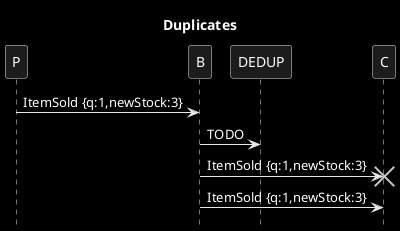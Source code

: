@startuml
title Duplicates
hide footbox
skinparam monochrome reverse

P->B: ItemSold {q:1,newStock:3}
B->DEDUP:  TODO
B->C!!: ItemSold {q:1,newStock:3}
B->C: ItemSold {q:1,newStock:3}
@enduml